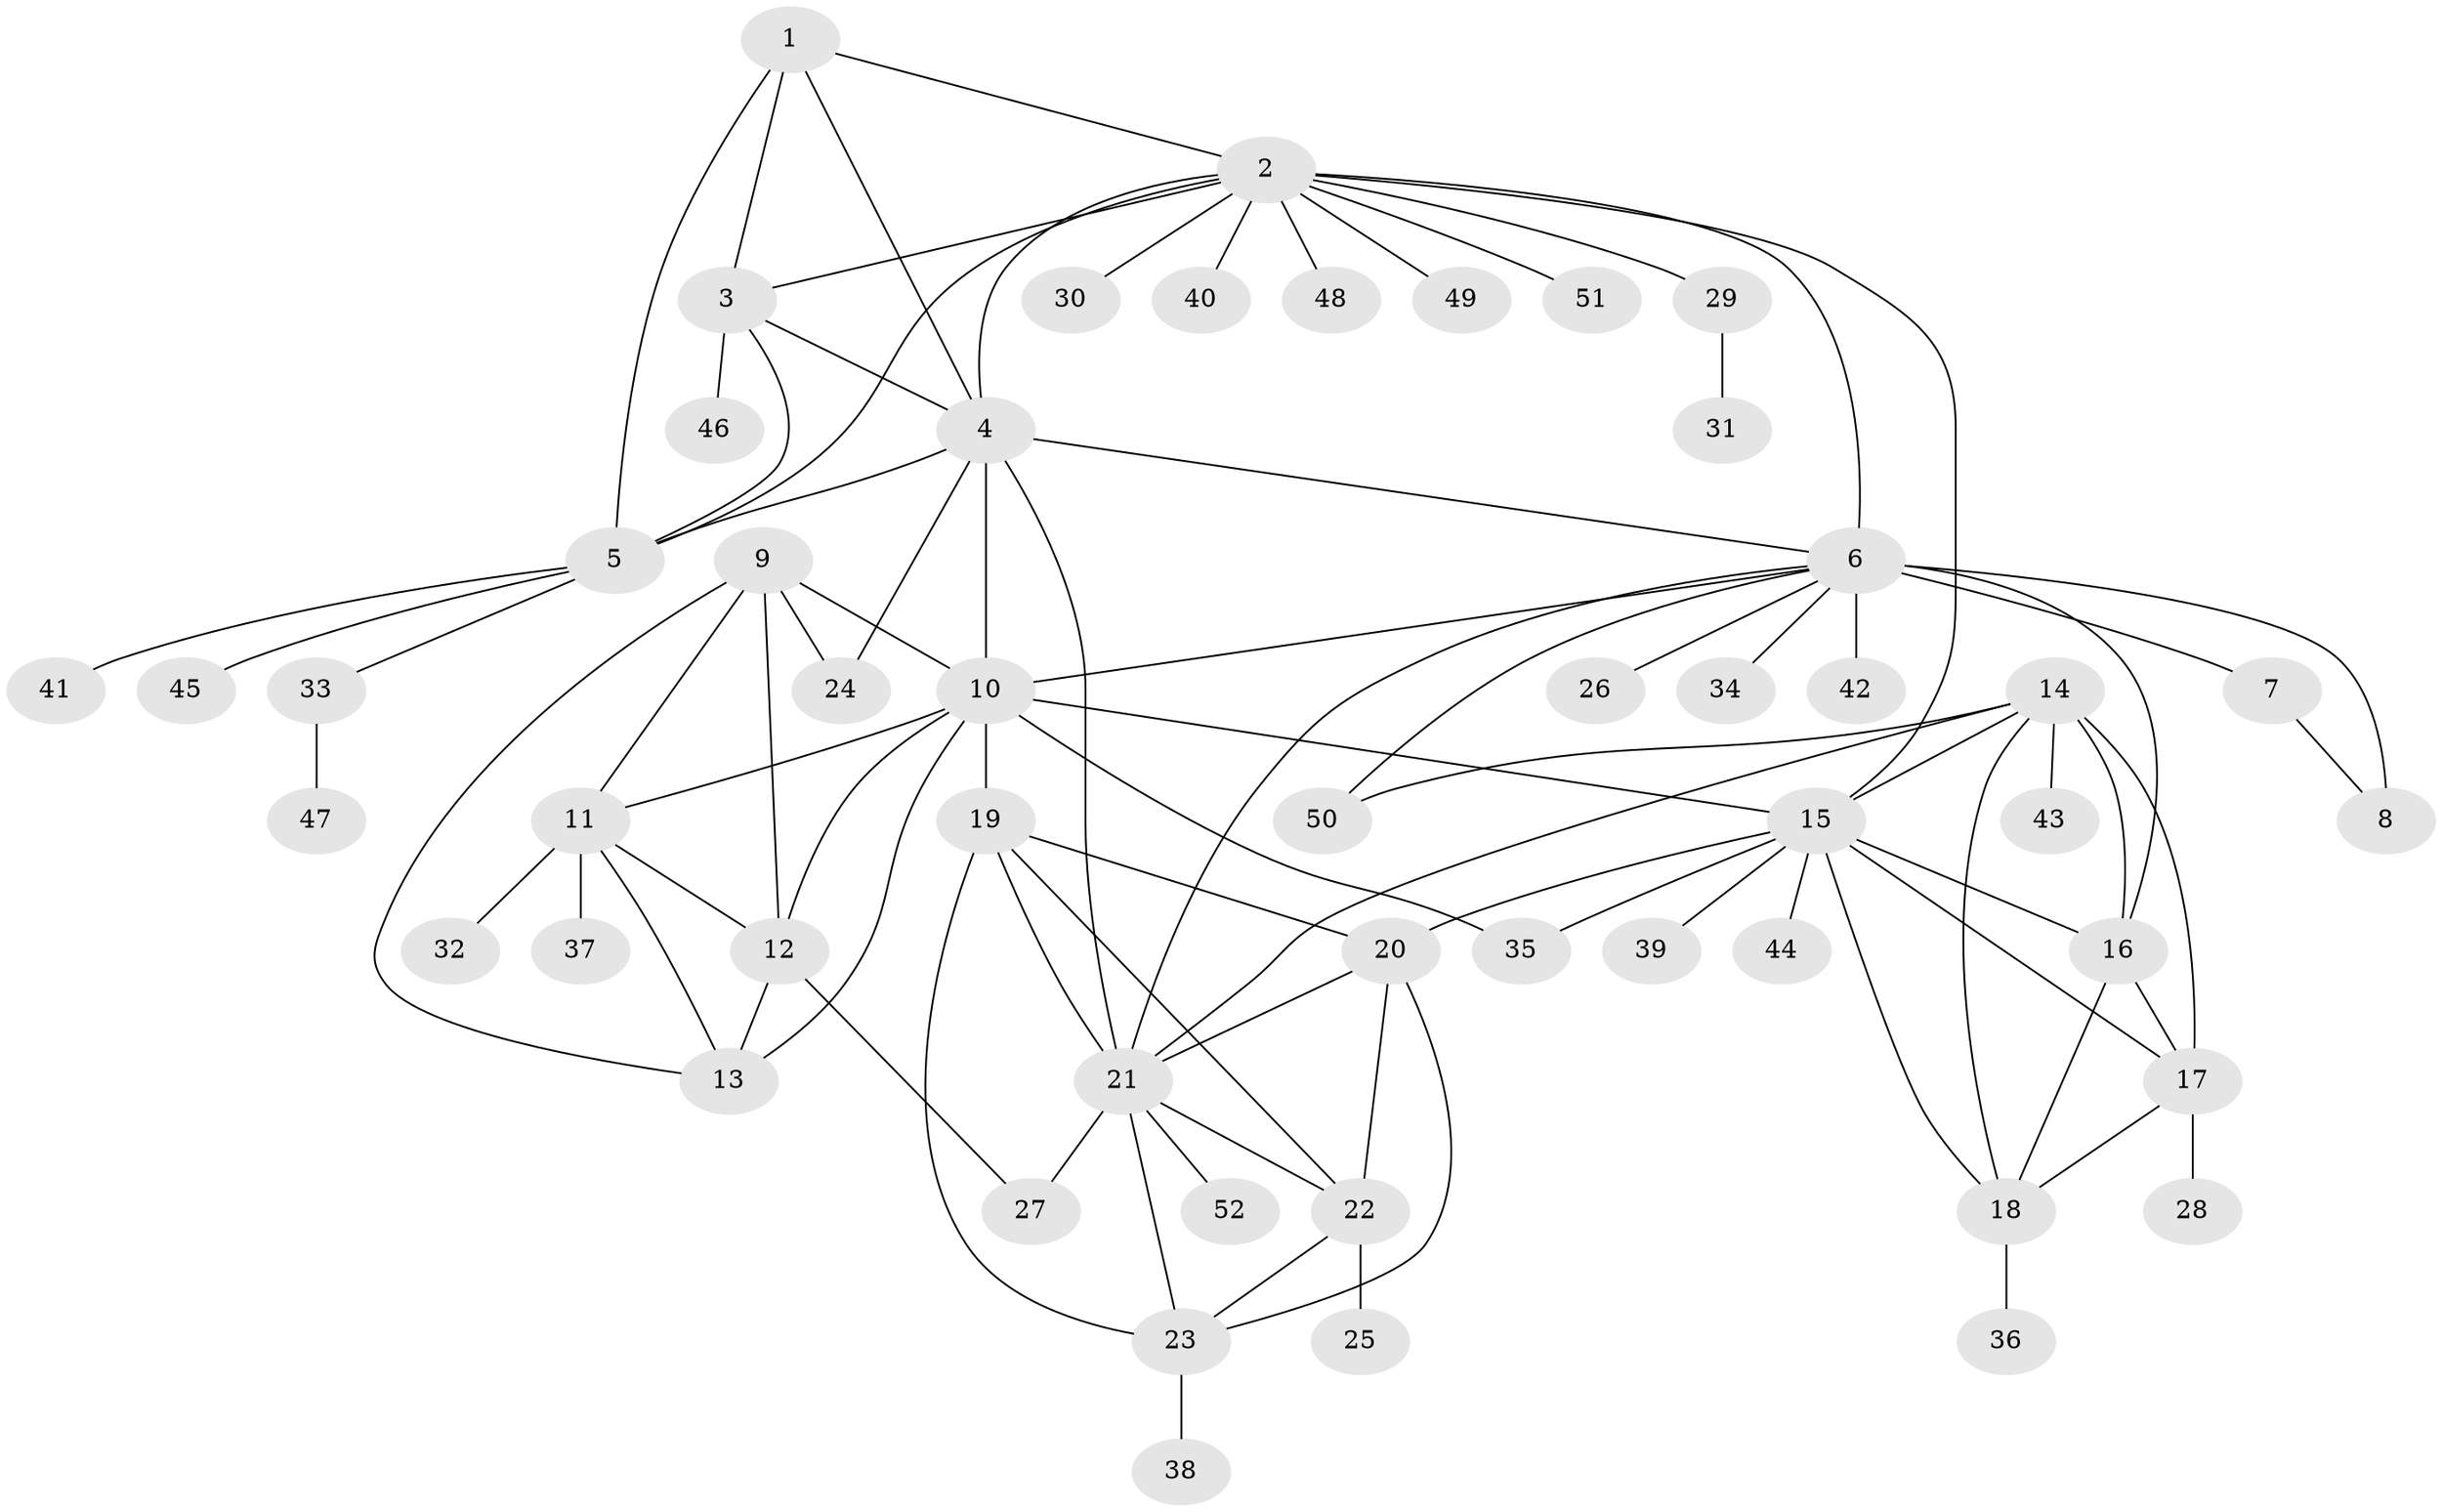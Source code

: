 // original degree distribution, {5: 0.05, 13: 0.01, 6: 0.08, 9: 0.01, 8: 0.02, 10: 0.03, 7: 0.03, 14: 0.01, 11: 0.01, 1: 0.58, 2: 0.14, 3: 0.03}
// Generated by graph-tools (version 1.1) at 2025/37/03/09/25 02:37:36]
// undirected, 52 vertices, 88 edges
graph export_dot {
graph [start="1"]
  node [color=gray90,style=filled];
  1;
  2;
  3;
  4;
  5;
  6;
  7;
  8;
  9;
  10;
  11;
  12;
  13;
  14;
  15;
  16;
  17;
  18;
  19;
  20;
  21;
  22;
  23;
  24;
  25;
  26;
  27;
  28;
  29;
  30;
  31;
  32;
  33;
  34;
  35;
  36;
  37;
  38;
  39;
  40;
  41;
  42;
  43;
  44;
  45;
  46;
  47;
  48;
  49;
  50;
  51;
  52;
  1 -- 2 [weight=1.0];
  1 -- 3 [weight=1.0];
  1 -- 4 [weight=1.0];
  1 -- 5 [weight=1.0];
  2 -- 3 [weight=1.0];
  2 -- 4 [weight=1.0];
  2 -- 5 [weight=1.0];
  2 -- 6 [weight=1.0];
  2 -- 15 [weight=1.0];
  2 -- 29 [weight=1.0];
  2 -- 30 [weight=1.0];
  2 -- 40 [weight=1.0];
  2 -- 48 [weight=1.0];
  2 -- 49 [weight=1.0];
  2 -- 51 [weight=1.0];
  3 -- 4 [weight=1.0];
  3 -- 5 [weight=1.0];
  3 -- 46 [weight=1.0];
  4 -- 5 [weight=1.0];
  4 -- 6 [weight=1.0];
  4 -- 10 [weight=1.0];
  4 -- 21 [weight=1.0];
  4 -- 24 [weight=1.0];
  5 -- 33 [weight=1.0];
  5 -- 41 [weight=1.0];
  5 -- 45 [weight=1.0];
  6 -- 7 [weight=4.0];
  6 -- 8 [weight=3.0];
  6 -- 10 [weight=1.0];
  6 -- 16 [weight=1.0];
  6 -- 21 [weight=1.0];
  6 -- 26 [weight=1.0];
  6 -- 34 [weight=1.0];
  6 -- 42 [weight=1.0];
  6 -- 50 [weight=1.0];
  7 -- 8 [weight=1.0];
  9 -- 10 [weight=1.0];
  9 -- 11 [weight=1.0];
  9 -- 12 [weight=1.0];
  9 -- 13 [weight=1.0];
  9 -- 24 [weight=2.0];
  10 -- 11 [weight=1.0];
  10 -- 12 [weight=1.0];
  10 -- 13 [weight=1.0];
  10 -- 15 [weight=1.0];
  10 -- 19 [weight=1.0];
  10 -- 35 [weight=5.0];
  11 -- 12 [weight=1.0];
  11 -- 13 [weight=1.0];
  11 -- 32 [weight=4.0];
  11 -- 37 [weight=1.0];
  12 -- 13 [weight=1.0];
  12 -- 27 [weight=1.0];
  14 -- 15 [weight=1.0];
  14 -- 16 [weight=1.0];
  14 -- 17 [weight=3.0];
  14 -- 18 [weight=1.0];
  14 -- 21 [weight=1.0];
  14 -- 43 [weight=1.0];
  14 -- 50 [weight=1.0];
  15 -- 16 [weight=1.0];
  15 -- 17 [weight=1.0];
  15 -- 18 [weight=1.0];
  15 -- 20 [weight=1.0];
  15 -- 35 [weight=1.0];
  15 -- 39 [weight=1.0];
  15 -- 44 [weight=1.0];
  16 -- 17 [weight=1.0];
  16 -- 18 [weight=1.0];
  17 -- 18 [weight=1.0];
  17 -- 28 [weight=1.0];
  18 -- 36 [weight=1.0];
  19 -- 20 [weight=1.0];
  19 -- 21 [weight=1.0];
  19 -- 22 [weight=1.0];
  19 -- 23 [weight=1.0];
  20 -- 21 [weight=1.0];
  20 -- 22 [weight=1.0];
  20 -- 23 [weight=1.0];
  21 -- 22 [weight=1.0];
  21 -- 23 [weight=1.0];
  21 -- 27 [weight=1.0];
  21 -- 52 [weight=1.0];
  22 -- 23 [weight=1.0];
  22 -- 25 [weight=2.0];
  23 -- 38 [weight=2.0];
  29 -- 31 [weight=1.0];
  33 -- 47 [weight=1.0];
}
